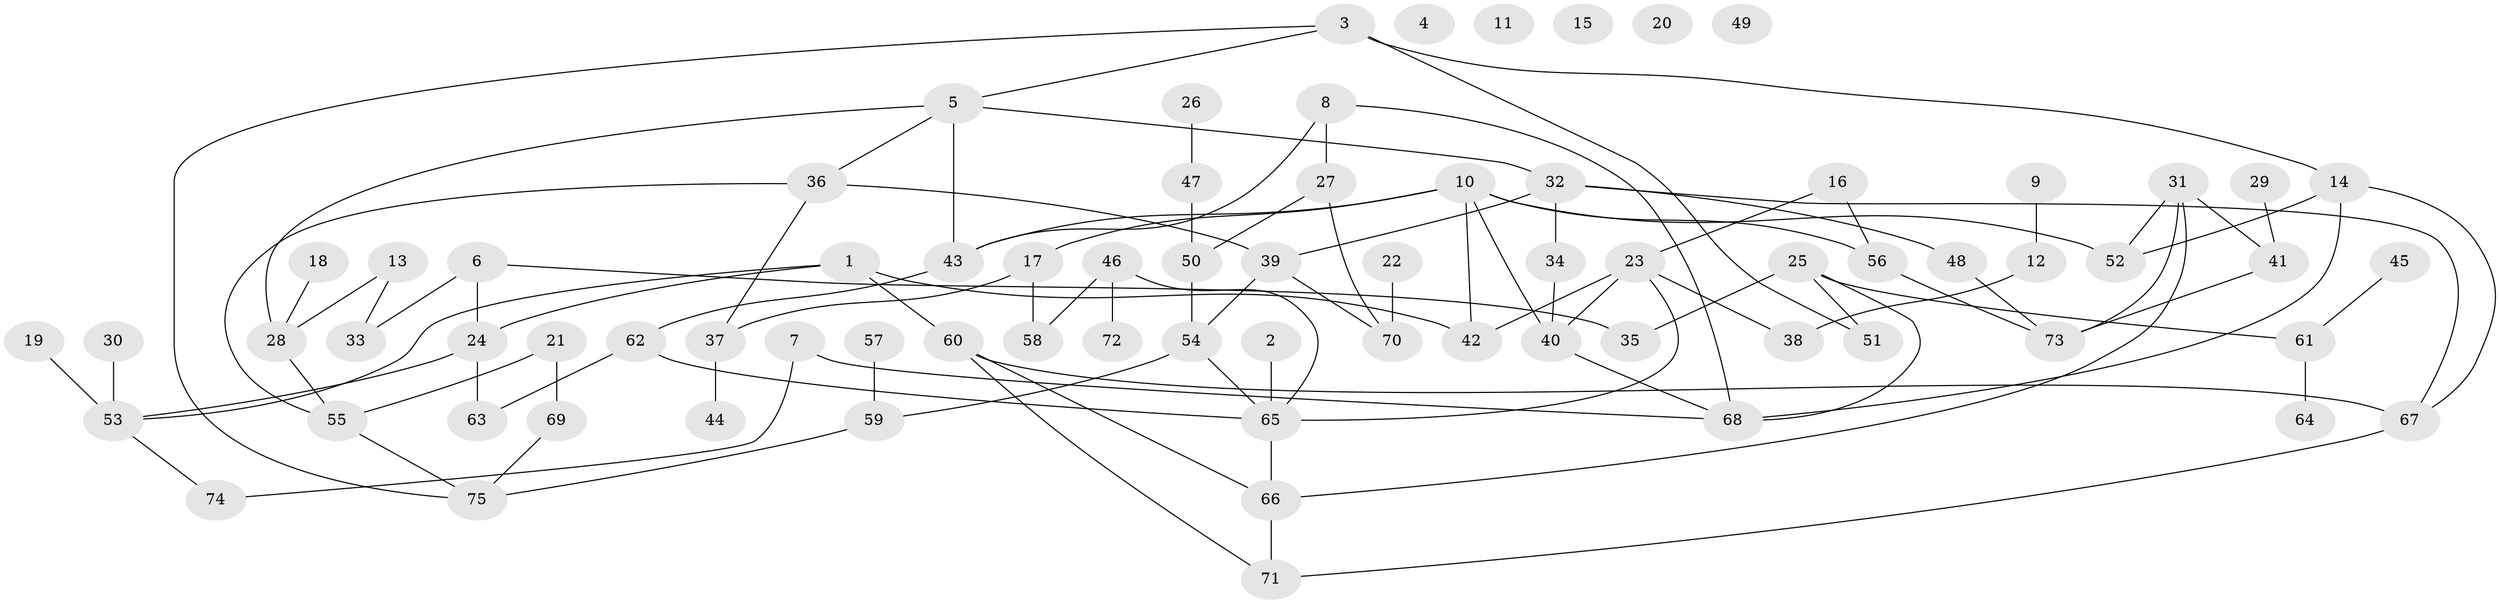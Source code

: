 // coarse degree distribution, {1: 0.24324324324324326, 0: 0.13513513513513514, 5: 0.08108108108108109, 3: 0.21621621621621623, 2: 0.13513513513513514, 4: 0.08108108108108109, 6: 0.05405405405405406, 7: 0.02702702702702703, 9: 0.02702702702702703}
// Generated by graph-tools (version 1.1) at 2025/43/03/04/25 21:43:20]
// undirected, 75 vertices, 101 edges
graph export_dot {
graph [start="1"]
  node [color=gray90,style=filled];
  1;
  2;
  3;
  4;
  5;
  6;
  7;
  8;
  9;
  10;
  11;
  12;
  13;
  14;
  15;
  16;
  17;
  18;
  19;
  20;
  21;
  22;
  23;
  24;
  25;
  26;
  27;
  28;
  29;
  30;
  31;
  32;
  33;
  34;
  35;
  36;
  37;
  38;
  39;
  40;
  41;
  42;
  43;
  44;
  45;
  46;
  47;
  48;
  49;
  50;
  51;
  52;
  53;
  54;
  55;
  56;
  57;
  58;
  59;
  60;
  61;
  62;
  63;
  64;
  65;
  66;
  67;
  68;
  69;
  70;
  71;
  72;
  73;
  74;
  75;
  1 -- 24;
  1 -- 42;
  1 -- 53;
  1 -- 60;
  2 -- 65;
  3 -- 5;
  3 -- 14;
  3 -- 51;
  3 -- 75;
  5 -- 28;
  5 -- 32;
  5 -- 36;
  5 -- 43;
  6 -- 24;
  6 -- 33;
  6 -- 35;
  7 -- 68;
  7 -- 74;
  8 -- 27;
  8 -- 43;
  8 -- 68;
  9 -- 12;
  10 -- 17;
  10 -- 40;
  10 -- 42;
  10 -- 43;
  10 -- 52;
  10 -- 56;
  12 -- 38;
  13 -- 28;
  13 -- 33;
  14 -- 52;
  14 -- 67;
  14 -- 68;
  16 -- 23;
  16 -- 56;
  17 -- 37;
  17 -- 58;
  18 -- 28;
  19 -- 53;
  21 -- 55;
  21 -- 69;
  22 -- 70;
  23 -- 38;
  23 -- 40;
  23 -- 42;
  23 -- 65;
  24 -- 53;
  24 -- 63;
  25 -- 35;
  25 -- 51;
  25 -- 61;
  25 -- 68;
  26 -- 47;
  27 -- 50;
  27 -- 70;
  28 -- 55;
  29 -- 41;
  30 -- 53;
  31 -- 41;
  31 -- 52;
  31 -- 66;
  31 -- 73;
  32 -- 34;
  32 -- 39;
  32 -- 48;
  32 -- 67;
  34 -- 40;
  36 -- 37;
  36 -- 39;
  36 -- 55;
  37 -- 44;
  39 -- 54;
  39 -- 70;
  40 -- 68;
  41 -- 73;
  43 -- 62;
  45 -- 61;
  46 -- 58;
  46 -- 65;
  46 -- 72;
  47 -- 50;
  48 -- 73;
  50 -- 54;
  53 -- 74;
  54 -- 59;
  54 -- 65;
  55 -- 75;
  56 -- 73;
  57 -- 59;
  59 -- 75;
  60 -- 66;
  60 -- 67;
  60 -- 71;
  61 -- 64;
  62 -- 63;
  62 -- 65;
  65 -- 66;
  66 -- 71;
  67 -- 71;
  69 -- 75;
}
